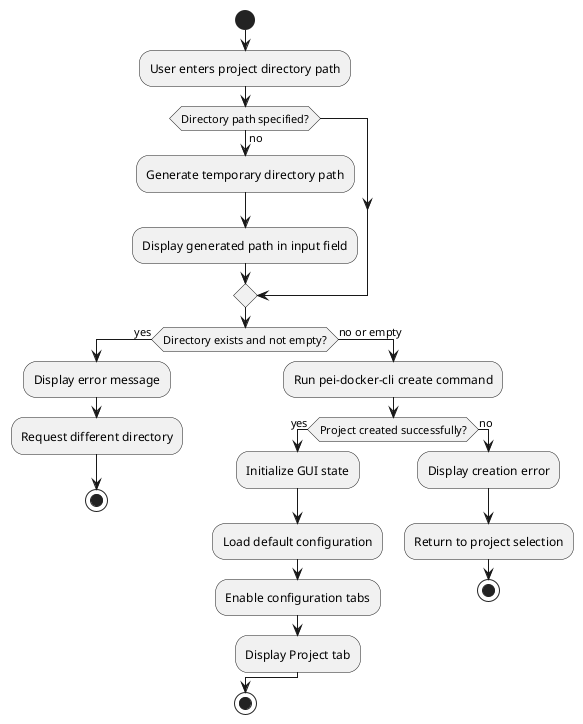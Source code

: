 @startuml
start
:User enters project directory path;
if (Directory path specified?) then (no)
  :Generate temporary directory path;
  :Display generated path in input field;
endif

if (Directory exists and not empty?) then (yes)
  :Display error message;
  :Request different directory;
  stop
else (no or empty)
  :Run pei-docker-cli create command;
  if (Project created successfully?) then (yes)
    :Initialize GUI state;
    :Load default configuration;
    :Enable configuration tabs;
    :Display Project tab;
  else (no)
    :Display creation error;
    :Return to project selection;
    stop
  endif
endif
stop
@enduml